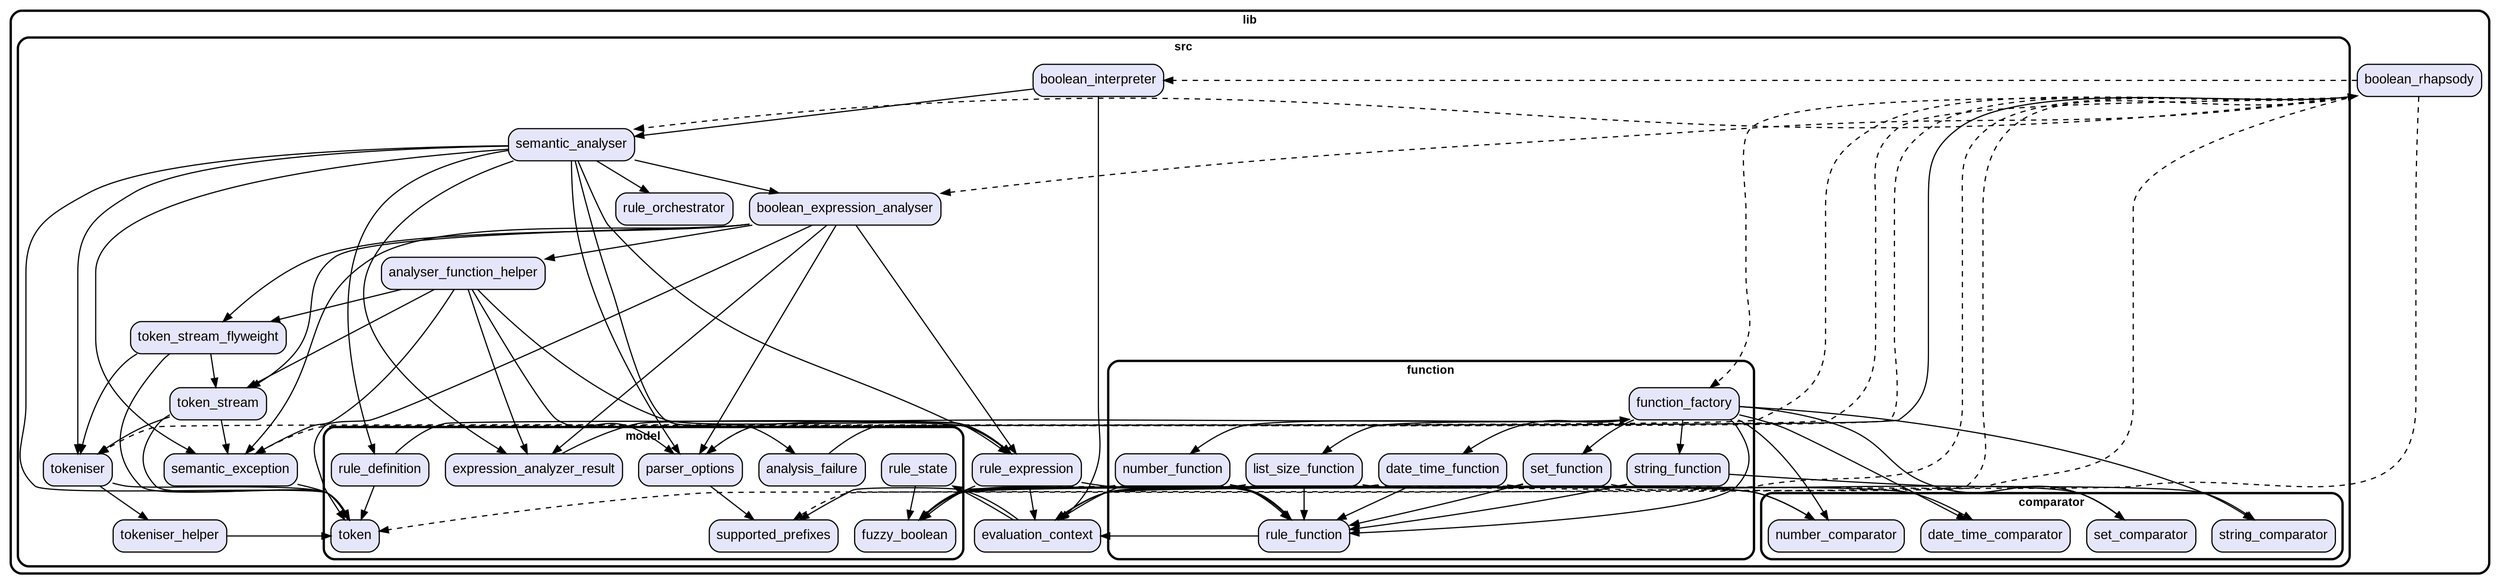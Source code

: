 digraph "" {
  graph [style=rounded fontname="Arial Black" fontsize=13 penwidth=2.6];
  node [shape=rect style="filled,rounded" fontname=Arial fontsize=15 fillcolor=Lavender penwidth=1.3];
  edge [penwidth=1.3];
  "/boolean_rhapsody.dart" [label="boolean_rhapsody"];
  "/src/comparator/string_comparator.dart" [label="string_comparator"];
  "/src/comparator/number_comparator.dart" [label="number_comparator"];
  "/src/comparator/date_time_comparator.dart" [label="date_time_comparator"];
  "/src/comparator/set_comparator.dart" [label="set_comparator"];
  "/src/evaluation_context.dart" [label="evaluation_context"];
  "/src/tokeniser_helper.dart" [label="tokeniser_helper"];
  "/src/semantic_exception.dart" [label="semantic_exception"];
  "/src/boolean_expression_analyser.dart" [label="boolean_expression_analyser"];
  "/src/analyser_function_helper.dart" [label="analyser_function_helper"];
  "/src/function/number_function.dart" [label="number_function"];
  "/src/function/date_time_function.dart" [label="date_time_function"];
  "/src/function/string_function.dart" [label="string_function"];
  "/src/function/list_size_function.dart" [label="list_size_function"];
  "/src/function/function_factory.dart" [label="function_factory"];
  "/src/function/set_function.dart" [label="set_function"];
  "/src/function/rule_function.dart" [label="rule_function"];
  "/src/tokeniser.dart" [label="tokeniser"];
  "/src/rule_orchestrator.dart" [label="rule_orchestrator"];
  "/src/model/parser_options.dart" [label="parser_options"];
  "/src/model/expression_analyzer_result.dart" [label="expression_analyzer_result"];
  "/src/model/supported_prefixes.dart" [label="supported_prefixes"];
  "/src/model/rule_definition.dart" [label="rule_definition"];
  "/src/model/rule_state.dart" [label="rule_state"];
  "/src/model/analysis_failure.dart" [label="analysis_failure"];
  "/src/model/token.dart" [label="token"];
  "/src/model/fuzzy_boolean.dart" [label="fuzzy_boolean"];
  "/src/boolean_interpreter.dart" [label="boolean_interpreter"];
  "/src/semantic_analyser.dart" [label="semantic_analyser"];
  "/src/token_stream_flyweight.dart" [label="token_stream_flyweight"];
  "/src/rule_expression.dart" [label="rule_expression"];
  "/src/token_stream.dart" [label="token_stream"];
  subgraph "cluster~" {
    label="lib";
    "/boolean_rhapsody.dart";
    subgraph "cluster~/src" {
      label="src";
      "/src/evaluation_context.dart";
      "/src/tokeniser_helper.dart";
      "/src/semantic_exception.dart";
      "/src/boolean_expression_analyser.dart";
      "/src/analyser_function_helper.dart";
      "/src/tokeniser.dart";
      "/src/rule_orchestrator.dart";
      "/src/boolean_interpreter.dart";
      "/src/semantic_analyser.dart";
      "/src/token_stream_flyweight.dart";
      "/src/rule_expression.dart";
      "/src/token_stream.dart";
      subgraph "cluster~/src/comparator" {
        label="comparator";
        "/src/comparator/string_comparator.dart";
        "/src/comparator/number_comparator.dart";
        "/src/comparator/date_time_comparator.dart";
        "/src/comparator/set_comparator.dart";
      }
      subgraph "cluster~/src/function" {
        label="function";
        "/src/function/number_function.dart";
        "/src/function/date_time_function.dart";
        "/src/function/string_function.dart";
        "/src/function/list_size_function.dart";
        "/src/function/function_factory.dart";
        "/src/function/set_function.dart";
        "/src/function/rule_function.dart";
      }
      subgraph "cluster~/src/model" {
        label="model";
        "/src/model/parser_options.dart";
        "/src/model/expression_analyzer_result.dart";
        "/src/model/supported_prefixes.dart";
        "/src/model/rule_definition.dart";
        "/src/model/rule_state.dart";
        "/src/model/analysis_failure.dart";
        "/src/model/token.dart";
        "/src/model/fuzzy_boolean.dart";
      }
    }
  }
  "/boolean_rhapsody.dart" -> "/src/evaluation_context.dart" [style=dashed];
  "/boolean_rhapsody.dart" -> "/src/function/function_factory.dart" [style=dashed];
  "/boolean_rhapsody.dart" -> "/src/model/fuzzy_boolean.dart" [style=dashed];
  "/boolean_rhapsody.dart" -> "/src/model/parser_options.dart" [style=dashed];
  "/boolean_rhapsody.dart" -> "/src/model/supported_prefixes.dart" [style=dashed];
  "/boolean_rhapsody.dart" -> "/src/model/token.dart" [style=dashed];
  "/boolean_rhapsody.dart" -> "/src/tokeniser.dart" [style=dashed];
  "/boolean_rhapsody.dart" -> "/src/semantic_exception.dart" [style=dashed];
  "/boolean_rhapsody.dart" -> "/src/boolean_expression_analyser.dart" [style=dashed];
  "/boolean_rhapsody.dart" -> "/src/semantic_analyser.dart" [style=dashed];
  "/boolean_rhapsody.dart" -> "/src/boolean_interpreter.dart" [style=dashed];
  "/src/evaluation_context.dart" -> "/src/model/rule_state.dart";
  "/src/evaluation_context.dart" -> "/src/model/supported_prefixes.dart";
  "/src/tokeniser_helper.dart" -> "/src/model/token.dart";
  "/src/semantic_exception.dart" -> "/src/model/token.dart";
  "/src/boolean_expression_analyser.dart" -> "/src/analyser_function_helper.dart";
  "/src/boolean_expression_analyser.dart" -> "/src/model/expression_analyzer_result.dart";
  "/src/boolean_expression_analyser.dart" -> "/src/model/parser_options.dart";
  "/src/boolean_expression_analyser.dart" -> "/src/rule_expression.dart";
  "/src/boolean_expression_analyser.dart" -> "/src/semantic_exception.dart";
  "/src/boolean_expression_analyser.dart" -> "/src/model/token.dart";
  "/src/boolean_expression_analyser.dart" -> "/src/token_stream.dart";
  "/src/boolean_expression_analyser.dart" -> "/src/token_stream_flyweight.dart";
  "/src/analyser_function_helper.dart" -> "/src/token_stream_flyweight.dart";
  "/src/analyser_function_helper.dart" -> "/src/model/expression_analyzer_result.dart";
  "/src/analyser_function_helper.dart" -> "/src/model/parser_options.dart";
  "/src/analyser_function_helper.dart" -> "/src/rule_expression.dart";
  "/src/analyser_function_helper.dart" -> "/src/semantic_exception.dart";
  "/src/analyser_function_helper.dart" -> "/src/token_stream.dart";
  "/src/function/number_function.dart" -> "/src/evaluation_context.dart";
  "/src/function/number_function.dart" -> "/src/model/fuzzy_boolean.dart";
  "/src/function/number_function.dart" -> "/src/comparator/number_comparator.dart";
  "/src/function/number_function.dart" -> "/src/function/rule_function.dart";
  "/src/function/date_time_function.dart" -> "/src/comparator/date_time_comparator.dart";
  "/src/function/date_time_function.dart" -> "/src/evaluation_context.dart";
  "/src/function/date_time_function.dart" -> "/src/model/fuzzy_boolean.dart";
  "/src/function/date_time_function.dart" -> "/src/function/rule_function.dart";
  "/src/function/string_function.dart" -> "/src/evaluation_context.dart";
  "/src/function/string_function.dart" -> "/src/model/fuzzy_boolean.dart";
  "/src/function/string_function.dart" -> "/src/function/rule_function.dart";
  "/src/function/string_function.dart" -> "/src/comparator/string_comparator.dart";
  "/src/function/list_size_function.dart" -> "/src/evaluation_context.dart";
  "/src/function/list_size_function.dart" -> "/src/model/fuzzy_boolean.dart";
  "/src/function/list_size_function.dart" -> "/src/comparator/number_comparator.dart";
  "/src/function/list_size_function.dart" -> "/src/function/rule_function.dart";
  "/src/function/function_factory.dart" -> "/src/comparator/set_comparator.dart";
  "/src/function/function_factory.dart" -> "/src/function/set_function.dart";
  "/src/function/function_factory.dart" -> "/src/comparator/string_comparator.dart";
  "/src/function/function_factory.dart" -> "/src/comparator/date_time_comparator.dart";
  "/src/function/function_factory.dart" -> "/src/function/date_time_function.dart";
  "/src/function/function_factory.dart" -> "/src/function/list_size_function.dart";
  "/src/function/function_factory.dart" -> "/src/comparator/number_comparator.dart";
  "/src/function/function_factory.dart" -> "/src/function/number_function.dart";
  "/src/function/function_factory.dart" -> "/src/function/rule_function.dart";
  "/src/function/function_factory.dart" -> "/src/function/string_function.dart";
  "/src/function/set_function.dart" -> "/src/evaluation_context.dart";
  "/src/function/set_function.dart" -> "/src/model/fuzzy_boolean.dart";
  "/src/function/set_function.dart" -> "/src/function/rule_function.dart";
  "/src/function/set_function.dart" -> "/src/comparator/set_comparator.dart";
  "/src/function/rule_function.dart" -> "/src/evaluation_context.dart";
  "/src/function/rule_function.dart" -> "/src/model/fuzzy_boolean.dart";
  "/src/tokeniser.dart" -> "/src/model/token.dart";
  "/src/tokeniser.dart" -> "/src/tokeniser_helper.dart";
  "/src/model/parser_options.dart" -> "/src/function/function_factory.dart";
  "/src/model/parser_options.dart" -> "/src/model/supported_prefixes.dart";
  "/src/model/expression_analyzer_result.dart" -> "/src/rule_expression.dart";
  "/src/model/rule_definition.dart" -> "/src/rule_expression.dart";
  "/src/model/rule_definition.dart" -> "/src/model/token.dart";
  "/src/model/rule_state.dart" -> "/src/model/fuzzy_boolean.dart";
  "/src/model/analysis_failure.dart" -> "/boolean_rhapsody.dart";
  "/src/boolean_interpreter.dart" -> "/src/evaluation_context.dart";
  "/src/boolean_interpreter.dart" -> "/src/semantic_analyser.dart";
  "/src/semantic_analyser.dart" -> "/src/model/analysis_failure.dart";
  "/src/semantic_analyser.dart" -> "/src/boolean_expression_analyser.dart";
  "/src/semantic_analyser.dart" -> "/src/model/expression_analyzer_result.dart";
  "/src/semantic_analyser.dart" -> "/src/model/parser_options.dart";
  "/src/semantic_analyser.dart" -> "/src/model/rule_definition.dart";
  "/src/semantic_analyser.dart" -> "/src/rule_expression.dart";
  "/src/semantic_analyser.dart" -> "/src/rule_orchestrator.dart";
  "/src/semantic_analyser.dart" -> "/src/semantic_exception.dart";
  "/src/semantic_analyser.dart" -> "/src/model/token.dart";
  "/src/semantic_analyser.dart" -> "/src/tokeniser.dart";
  "/src/token_stream_flyweight.dart" -> "/src/model/token.dart";
  "/src/token_stream_flyweight.dart" -> "/src/token_stream.dart";
  "/src/token_stream_flyweight.dart" -> "/src/tokeniser.dart";
  "/src/rule_expression.dart" -> "/src/evaluation_context.dart";
  "/src/rule_expression.dart" -> "/src/model/fuzzy_boolean.dart";
  "/src/rule_expression.dart" -> "/src/function/rule_function.dart";
  "/src/token_stream.dart" -> "/src/semantic_exception.dart";
  "/src/token_stream.dart" -> "/src/model/token.dart";
  "/src/token_stream.dart" -> "/src/tokeniser.dart";
}
